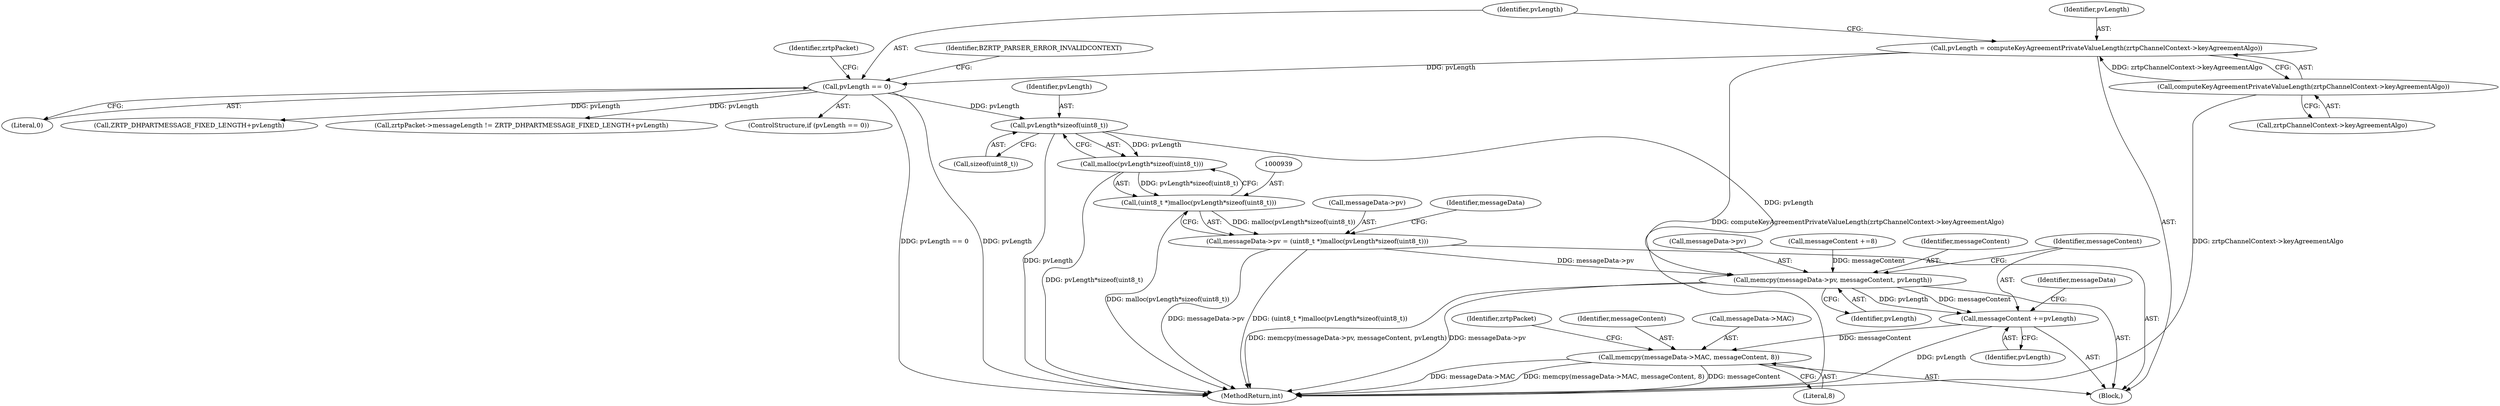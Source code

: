 digraph "0_bzrtp_bbb1e6e2f467ee4bd7b9a8c800e4f07343d7d99b@API" {
"1000941" [label="(Call,pvLength*sizeof(uint8_t))"];
"1000910" [label="(Call,pvLength == 0)"];
"1000903" [label="(Call,pvLength = computeKeyAgreementPrivateValueLength(zrtpChannelContext->keyAgreementAlgo))"];
"1000905" [label="(Call,computeKeyAgreementPrivateValueLength(zrtpChannelContext->keyAgreementAlgo))"];
"1000940" [label="(Call,malloc(pvLength*sizeof(uint8_t)))"];
"1000938" [label="(Call,(uint8_t *)malloc(pvLength*sizeof(uint8_t)))"];
"1000934" [label="(Call,messageData->pv = (uint8_t *)malloc(pvLength*sizeof(uint8_t)))"];
"1001252" [label="(Call,memcpy(messageData->pv, messageContent, pvLength))"];
"1001258" [label="(Call,messageContent +=pvLength)"];
"1001261" [label="(Call,memcpy(messageData->MAC, messageContent, 8))"];
"1001253" [label="(Call,messageData->pv)"];
"1000904" [label="(Identifier,pvLength)"];
"1001259" [label="(Identifier,messageContent)"];
"1001252" [label="(Call,memcpy(messageData->pv, messageContent, pvLength))"];
"1001261" [label="(Call,memcpy(messageData->MAC, messageContent, 8))"];
"1001258" [label="(Call,messageContent +=pvLength)"];
"1001249" [label="(Call,messageContent +=8)"];
"1000941" [label="(Call,pvLength*sizeof(uint8_t))"];
"1001262" [label="(Call,messageData->MAC)"];
"1000915" [label="(Identifier,BZRTP_PARSER_ERROR_INVALIDCONTEXT)"];
"1000905" [label="(Call,computeKeyAgreementPrivateValueLength(zrtpChannelContext->keyAgreementAlgo))"];
"1000919" [label="(Identifier,zrtpPacket)"];
"1000921" [label="(Call,ZRTP_DHPARTMESSAGE_FIXED_LENGTH+pvLength)"];
"1000910" [label="(Call,pvLength == 0)"];
"1000943" [label="(Call,sizeof(uint8_t))"];
"1000935" [label="(Call,messageData->pv)"];
"1000940" [label="(Call,malloc(pvLength*sizeof(uint8_t)))"];
"1000938" [label="(Call,(uint8_t *)malloc(pvLength*sizeof(uint8_t)))"];
"1000911" [label="(Identifier,pvLength)"];
"1000947" [label="(Identifier,messageData)"];
"1000917" [label="(Call,zrtpPacket->messageLength != ZRTP_DHPARTMESSAGE_FIXED_LENGTH+pvLength)"];
"1001269" [label="(Identifier,zrtpPacket)"];
"1000934" [label="(Call,messageData->pv = (uint8_t *)malloc(pvLength*sizeof(uint8_t)))"];
"1001265" [label="(Identifier,messageContent)"];
"1001257" [label="(Identifier,pvLength)"];
"1000900" [label="(Block,)"];
"1000909" [label="(ControlStructure,if (pvLength == 0))"];
"1001260" [label="(Identifier,pvLength)"];
"1000906" [label="(Call,zrtpChannelContext->keyAgreementAlgo)"];
"1001256" [label="(Identifier,messageContent)"];
"1000903" [label="(Call,pvLength = computeKeyAgreementPrivateValueLength(zrtpChannelContext->keyAgreementAlgo))"];
"1001263" [label="(Identifier,messageData)"];
"1000942" [label="(Identifier,pvLength)"];
"1001266" [label="(Literal,8)"];
"1001966" [label="(MethodReturn,int)"];
"1000912" [label="(Literal,0)"];
"1000941" -> "1000940"  [label="AST: "];
"1000941" -> "1000943"  [label="CFG: "];
"1000942" -> "1000941"  [label="AST: "];
"1000943" -> "1000941"  [label="AST: "];
"1000940" -> "1000941"  [label="CFG: "];
"1000941" -> "1001966"  [label="DDG: pvLength"];
"1000941" -> "1000940"  [label="DDG: pvLength"];
"1000910" -> "1000941"  [label="DDG: pvLength"];
"1000941" -> "1001252"  [label="DDG: pvLength"];
"1000910" -> "1000909"  [label="AST: "];
"1000910" -> "1000912"  [label="CFG: "];
"1000911" -> "1000910"  [label="AST: "];
"1000912" -> "1000910"  [label="AST: "];
"1000915" -> "1000910"  [label="CFG: "];
"1000919" -> "1000910"  [label="CFG: "];
"1000910" -> "1001966"  [label="DDG: pvLength"];
"1000910" -> "1001966"  [label="DDG: pvLength == 0"];
"1000903" -> "1000910"  [label="DDG: pvLength"];
"1000910" -> "1000917"  [label="DDG: pvLength"];
"1000910" -> "1000921"  [label="DDG: pvLength"];
"1000903" -> "1000900"  [label="AST: "];
"1000903" -> "1000905"  [label="CFG: "];
"1000904" -> "1000903"  [label="AST: "];
"1000905" -> "1000903"  [label="AST: "];
"1000911" -> "1000903"  [label="CFG: "];
"1000903" -> "1001966"  [label="DDG: computeKeyAgreementPrivateValueLength(zrtpChannelContext->keyAgreementAlgo)"];
"1000905" -> "1000903"  [label="DDG: zrtpChannelContext->keyAgreementAlgo"];
"1000905" -> "1000906"  [label="CFG: "];
"1000906" -> "1000905"  [label="AST: "];
"1000905" -> "1001966"  [label="DDG: zrtpChannelContext->keyAgreementAlgo"];
"1000940" -> "1000938"  [label="AST: "];
"1000938" -> "1000940"  [label="CFG: "];
"1000940" -> "1001966"  [label="DDG: pvLength*sizeof(uint8_t)"];
"1000940" -> "1000938"  [label="DDG: pvLength*sizeof(uint8_t)"];
"1000938" -> "1000934"  [label="AST: "];
"1000939" -> "1000938"  [label="AST: "];
"1000934" -> "1000938"  [label="CFG: "];
"1000938" -> "1001966"  [label="DDG: malloc(pvLength*sizeof(uint8_t))"];
"1000938" -> "1000934"  [label="DDG: malloc(pvLength*sizeof(uint8_t))"];
"1000934" -> "1000900"  [label="AST: "];
"1000935" -> "1000934"  [label="AST: "];
"1000947" -> "1000934"  [label="CFG: "];
"1000934" -> "1001966"  [label="DDG: messageData->pv"];
"1000934" -> "1001966"  [label="DDG: (uint8_t *)malloc(pvLength*sizeof(uint8_t))"];
"1000934" -> "1001252"  [label="DDG: messageData->pv"];
"1001252" -> "1000900"  [label="AST: "];
"1001252" -> "1001257"  [label="CFG: "];
"1001253" -> "1001252"  [label="AST: "];
"1001256" -> "1001252"  [label="AST: "];
"1001257" -> "1001252"  [label="AST: "];
"1001259" -> "1001252"  [label="CFG: "];
"1001252" -> "1001966"  [label="DDG: messageData->pv"];
"1001252" -> "1001966"  [label="DDG: memcpy(messageData->pv, messageContent, pvLength)"];
"1001249" -> "1001252"  [label="DDG: messageContent"];
"1001252" -> "1001258"  [label="DDG: pvLength"];
"1001252" -> "1001258"  [label="DDG: messageContent"];
"1001258" -> "1000900"  [label="AST: "];
"1001258" -> "1001260"  [label="CFG: "];
"1001259" -> "1001258"  [label="AST: "];
"1001260" -> "1001258"  [label="AST: "];
"1001263" -> "1001258"  [label="CFG: "];
"1001258" -> "1001966"  [label="DDG: pvLength"];
"1001258" -> "1001261"  [label="DDG: messageContent"];
"1001261" -> "1000900"  [label="AST: "];
"1001261" -> "1001266"  [label="CFG: "];
"1001262" -> "1001261"  [label="AST: "];
"1001265" -> "1001261"  [label="AST: "];
"1001266" -> "1001261"  [label="AST: "];
"1001269" -> "1001261"  [label="CFG: "];
"1001261" -> "1001966"  [label="DDG: messageContent"];
"1001261" -> "1001966"  [label="DDG: messageData->MAC"];
"1001261" -> "1001966"  [label="DDG: memcpy(messageData->MAC, messageContent, 8)"];
}
